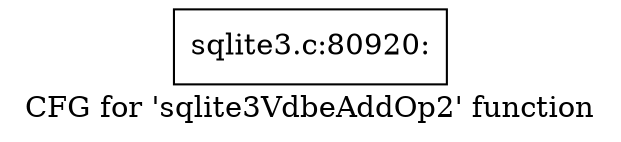 digraph "CFG for 'sqlite3VdbeAddOp2' function" {
	label="CFG for 'sqlite3VdbeAddOp2' function";

	Node0x55c0f5445f70 [shape=record,label="{sqlite3.c:80920:}"];
}
